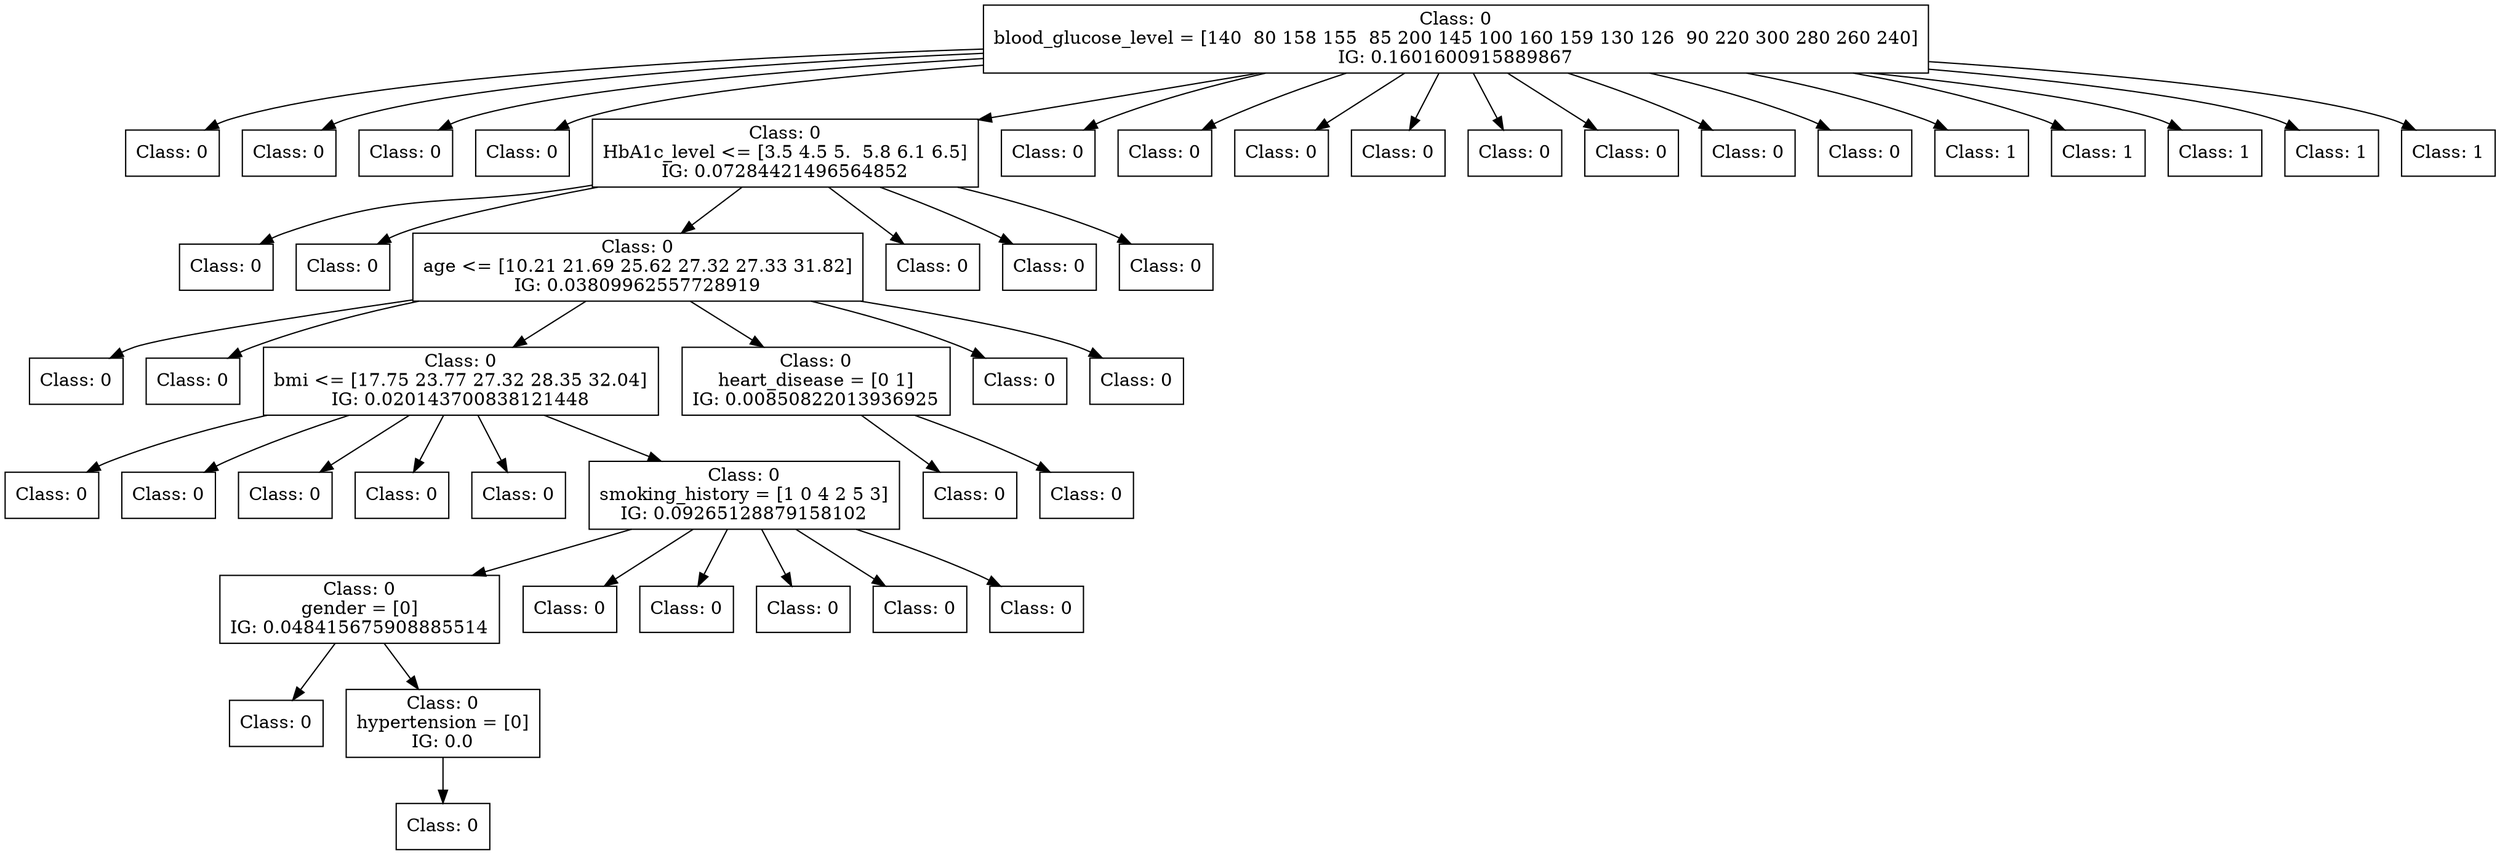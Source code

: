 digraph DecisionTree {
	rankdir=TD;
	node [shape=box];
	2639426461536 [label="Class: 0
blood_glucose_level = [140  80 158 155  85 200 145 100 160 159 130 126  90 220 300 280 260 240]
IG: 0.1601600915889867"];
	2639455767952 [label="Class: 0
"];
	2639426461536 -> 2639455767952;
	2639455765072 [label="Class: 0
"];
	2639426461536 -> 2639455765072;
	2639455766992 [label="Class: 0
"];
	2639426461536 -> 2639455766992;
	2639455768432 [label="Class: 0
"];
	2639426461536 -> 2639455768432;
	2639455769152 [label="Class: 0
HbA1c_level <= [3.5 4.5 5.  5.8 6.1 6.5]
IG: 0.07284421496564852"];
	2639426461536 -> 2639455769152;
	2639455769344 [label="Class: 0
"];
	2639455769152 -> 2639455769344;
	2639455767664 [label="Class: 0
"];
	2639455769152 -> 2639455767664;
	2639455765648 [label="Class: 0
age <= [10.21 21.69 25.62 27.32 27.33 31.82]
IG: 0.03809962557728919"];
	2639455769152 -> 2639455765648;
	2639455771024 [label="Class: 0
"];
	2639455765648 -> 2639455771024;
	2639455768000 [label="Class: 0
"];
	2639455765648 -> 2639455768000;
	2639455770784 [label="Class: 0
bmi <= [17.75 23.77 27.32 28.35 32.04]
IG: 0.020143700838121448"];
	2639455765648 -> 2639455770784;
	2639455769968 [label="Class: 0
"];
	2639455770784 -> 2639455769968;
	2639455765504 [label="Class: 0
"];
	2639455770784 -> 2639455765504;
	2639455770592 [label="Class: 0
"];
	2639455770784 -> 2639455770592;
	2639455766608 [label="Class: 0
"];
	2639455770784 -> 2639455766608;
	2639455772032 [label="Class: 0
"];
	2639455770784 -> 2639455772032;
	2639455771840 [label="Class: 0
smoking_history = [1 0 4 2 5 3]
IG: 0.09265128879158102"];
	2639455770784 -> 2639455771840;
	2639455771408 [label="Class: 0
gender = [0]
IG: 0.048415675908885514"];
	2639455771840 -> 2639455771408;
	2639455771456 [label="Class: 0
"];
	2639455771408 -> 2639455771456;
	2639455771792 [label="Class: 0
hypertension = [0]
IG: 0.0"];
	2639455771408 -> 2639455771792;
	2639455765696 [label="Class: 0
"];
	2639455771792 -> 2639455765696;
	2639455773184 [label="Class: 0
"];
	2639455771840 -> 2639455773184;
	2639455772560 [label="Class: 0
"];
	2639455771840 -> 2639455772560;
	2639455771648 [label="Class: 0
"];
	2639455771840 -> 2639455771648;
	2639455772752 [label="Class: 0
"];
	2639455771840 -> 2639455772752;
	2639455768288 [label="Class: 0
"];
	2639455771840 -> 2639455768288;
	2639455765552 [label="Class: 0
heart_disease = [0 1]
IG: 0.00850822013936925"];
	2639455765648 -> 2639455765552;
	2639455770736 [label="Class: 0
"];
	2639455765552 -> 2639455770736;
	2639455770112 [label="Class: 0
"];
	2639455765552 -> 2639455770112;
	2639455768960 [label="Class: 0
"];
	2639455765648 -> 2639455768960;
	2639455772128 [label="Class: 0
"];
	2639455765648 -> 2639455772128;
	2639455770976 [label="Class: 0
"];
	2639455769152 -> 2639455770976;
	2639455768816 [label="Class: 0
"];
	2639455769152 -> 2639455768816;
	2639455769440 [label="Class: 0
"];
	2639455769152 -> 2639455769440;
	2639455767328 [label="Class: 0
"];
	2639426461536 -> 2639455767328;
	2639455769536 [label="Class: 0
"];
	2639426461536 -> 2639455769536;
	2639455767040 [label="Class: 0
"];
	2639426461536 -> 2639455767040;
	2639455768384 [label="Class: 0
"];
	2639426461536 -> 2639455768384;
	2639455769824 [label="Class: 0
"];
	2639426461536 -> 2639455769824;
	2639455768672 [label="Class: 0
"];
	2639426461536 -> 2639455768672;
	2639455766032 [label="Class: 0
"];
	2639426461536 -> 2639455766032;
	2639455769104 [label="Class: 0
"];
	2639426461536 -> 2639455769104;
	2639455767232 [label="Class: 1
"];
	2639426461536 -> 2639455767232;
	2639455769632 [label="Class: 1
"];
	2639426461536 -> 2639455769632;
	2639455767712 [label="Class: 1
"];
	2639426461536 -> 2639455767712;
	2639455765216 [label="Class: 1
"];
	2639426461536 -> 2639455765216;
	2639455767568 [label="Class: 1
"];
	2639426461536 -> 2639455767568;
}
